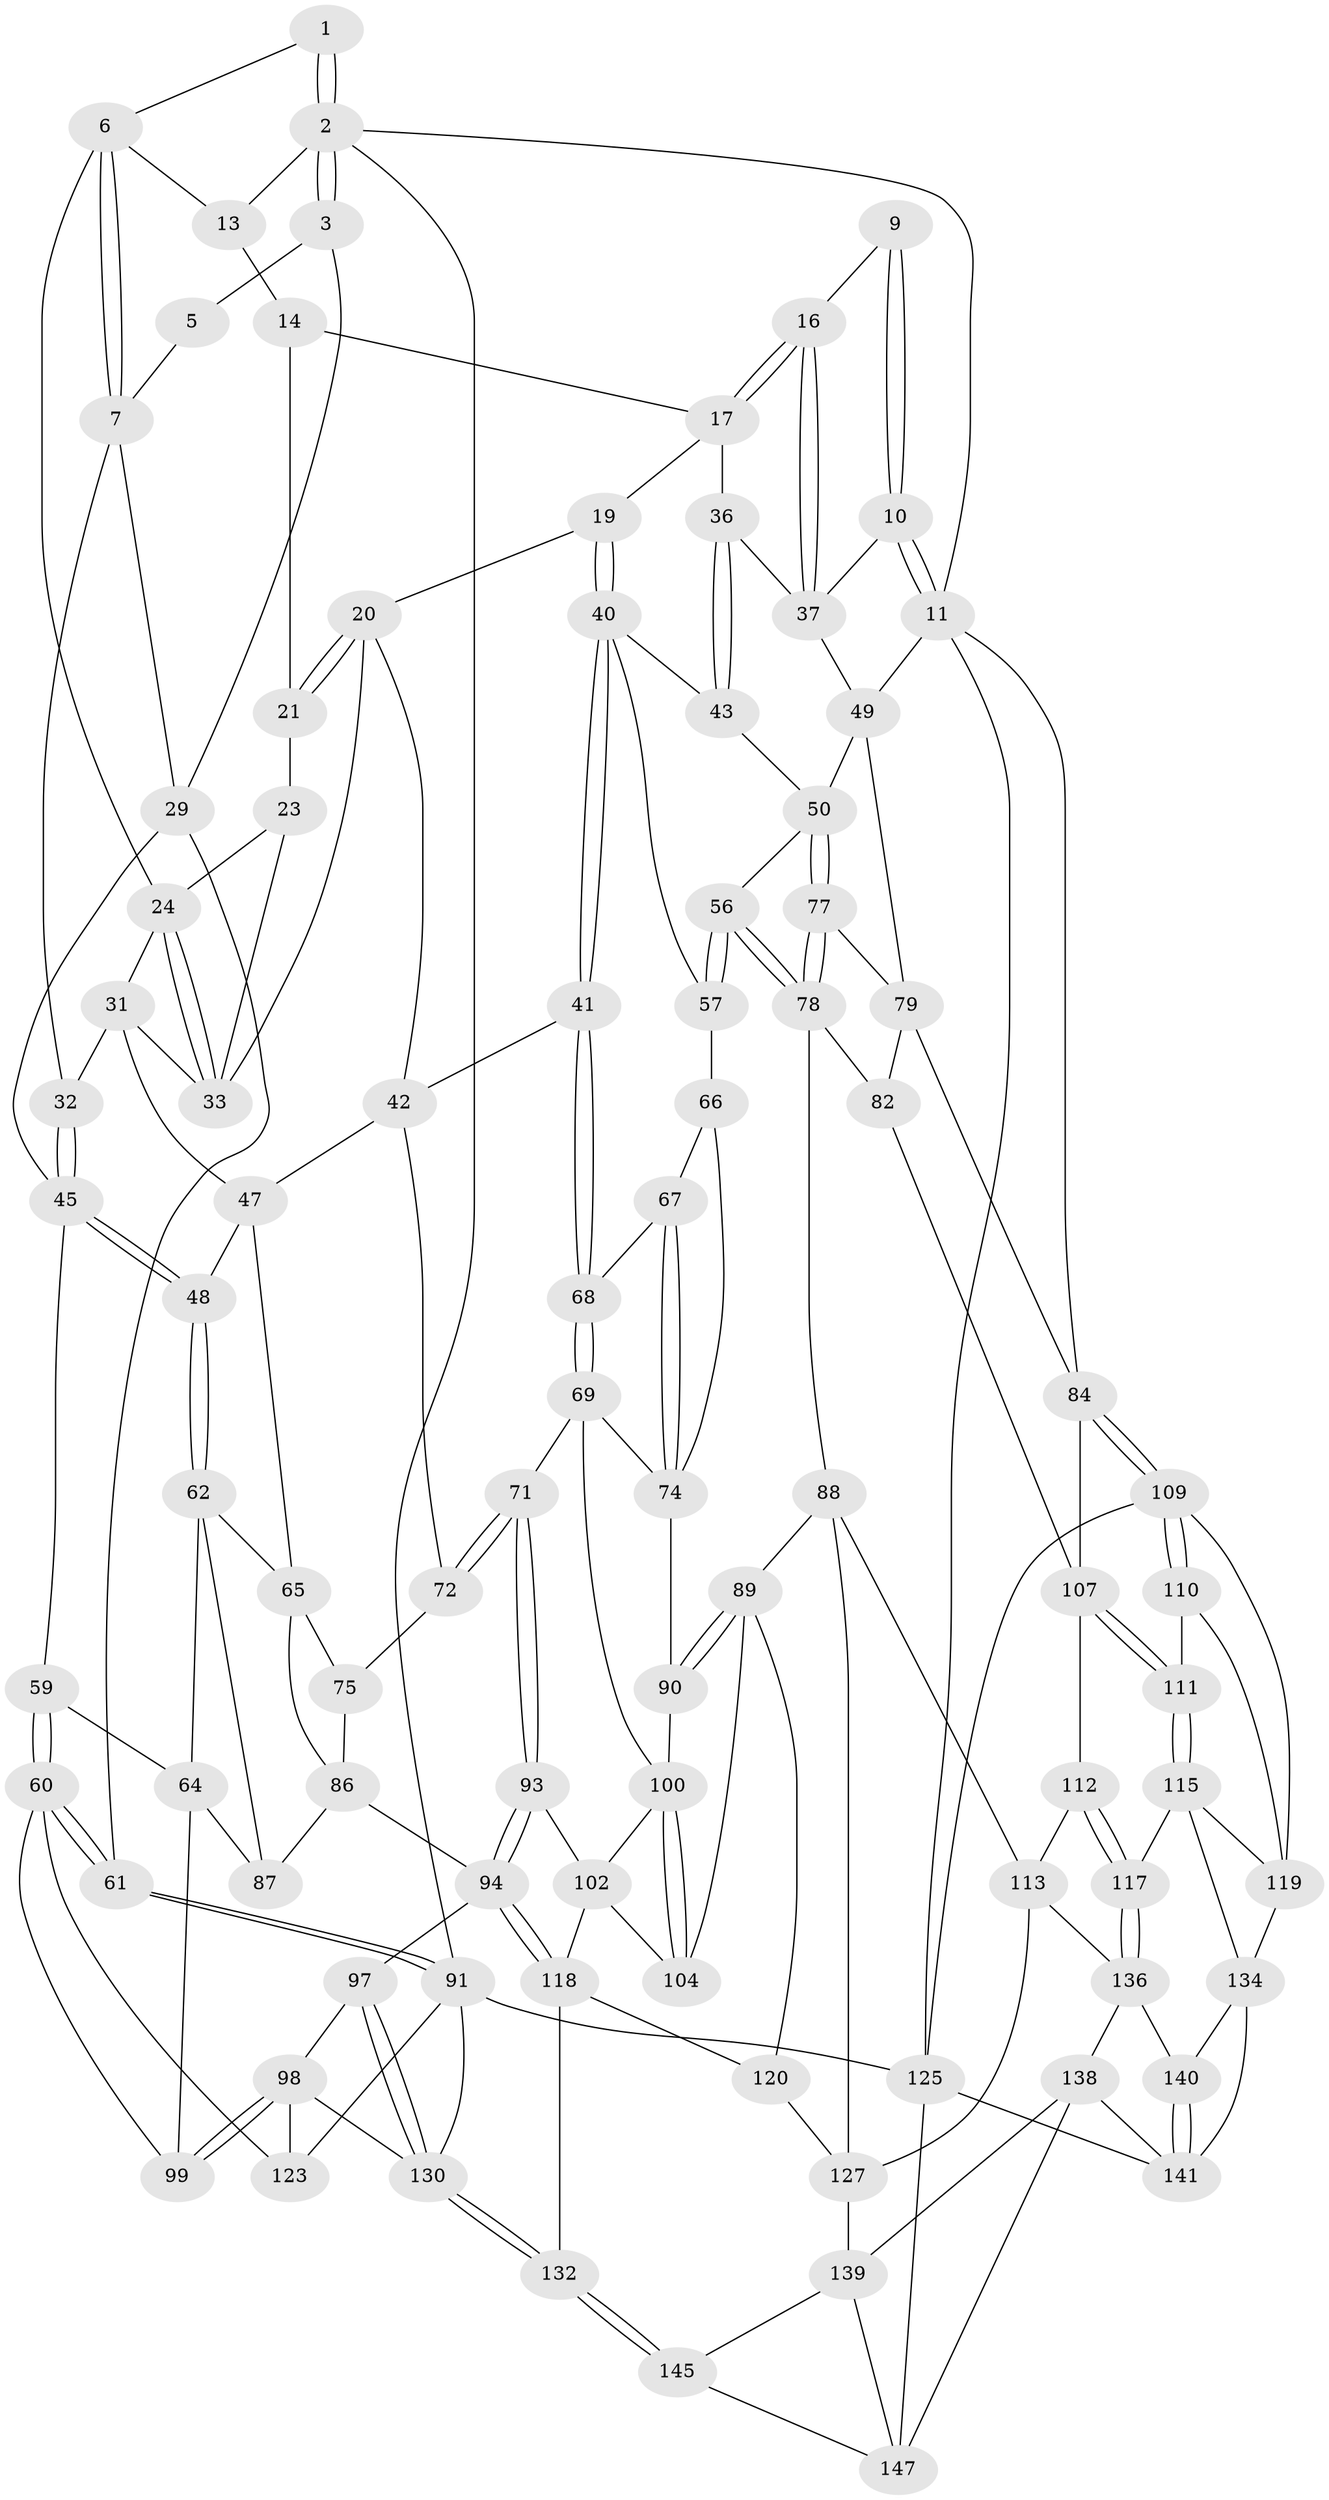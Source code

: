 // Generated by graph-tools (version 1.1) at 2025/52/02/27/25 19:52:35]
// undirected, 92 vertices, 205 edges
graph export_dot {
graph [start="1"]
  node [color=gray90,style=filled];
  1 [pos="+0.10191458242860175+0.04849460134028415"];
  2 [pos="+0+0",super="+12"];
  3 [pos="+0+0",super="+4"];
  5 [pos="+0.059204515911214346+0.06275873834763052",super="+8"];
  6 [pos="+0.13489153827783912+0.055973419172675974",super="+26"];
  7 [pos="+0.07807225937365576+0.13203130888253845",super="+28"];
  9 [pos="+0.9745487061000034+0"];
  10 [pos="+1+0"];
  11 [pos="+1+0",super="+52"];
  13 [pos="+0.22607166222243935+0"];
  14 [pos="+0.527540981573281+0",super="+15"];
  16 [pos="+0.7798410677214621+0.12634174453865657"];
  17 [pos="+0.6139536074347669+0",super="+18"];
  19 [pos="+0.5487184800439829+0.1789700174267349"];
  20 [pos="+0.5255195965808483+0.16071370607854224",super="+38"];
  21 [pos="+0.5222783069747582+0.15623080326362193",super="+22"];
  23 [pos="+0.47065411343373575+0",super="+27"];
  24 [pos="+0.2979508410135287+0.09367033002344992",super="+25"];
  29 [pos="+0+0.25445260798786984",super="+30"];
  31 [pos="+0.1868045664451026+0.22067872217321266",super="+35"];
  32 [pos="+0.14737153721217924+0.2260811963681253"];
  33 [pos="+0.3610171952338038+0.18183112861967704",super="+34"];
  36 [pos="+0.8026599408966351+0.20329174213789392"];
  37 [pos="+0.8041237846115835+0.2029094141098634",super="+39"];
  40 [pos="+0.5641046541984739+0.3239547742136788",super="+44"];
  41 [pos="+0.44356027603572007+0.34993307194785056"];
  42 [pos="+0.42427528129154607+0.34284311704621684",super="+54"];
  43 [pos="+0.6478522942115852+0.3168523329058051"];
  45 [pos="+0.10204941395805708+0.3593967277820134",super="+46"];
  47 [pos="+0.2761961467576713+0.2926846876451472",super="+55"];
  48 [pos="+0.1331211098795203+0.37329244233670644"];
  49 [pos="+0.8432541483498366+0.2332645714170322",super="+53"];
  50 [pos="+0.7539100026741579+0.4176077168921297",super="+51"];
  56 [pos="+0.6408239891267861+0.49984644533798145"];
  57 [pos="+0.6322124937326831+0.49330105106726",super="+58"];
  59 [pos="+0+0.5233518753488575"];
  60 [pos="+0+0.5543632310141816",super="+105"];
  61 [pos="+0+0.5467866662635353"];
  62 [pos="+0.17848742412562368+0.4527042903302264",super="+63"];
  64 [pos="+0.0317585407032467+0.5200957894832754",super="+96"];
  65 [pos="+0.23597627071579694+0.46222035519002586",super="+76"];
  66 [pos="+0.5348353164130911+0.44925435246595585",super="+73"];
  67 [pos="+0.5266587708115293+0.45246395979270104"];
  68 [pos="+0.46361126029792127+0.45041635770254024"];
  69 [pos="+0.4573766184041762+0.5393176955328512",super="+70"];
  71 [pos="+0.4106723404649026+0.5545901941562019"];
  72 [pos="+0.32653072064537225+0.5112469314779869"];
  74 [pos="+0.5422750142765846+0.5109009485809836",super="+80"];
  75 [pos="+0.3140683657944673+0.5118413128924435"];
  77 [pos="+0.7600070206938819+0.4483702553936517"];
  78 [pos="+0.6751017147836106+0.5367666077724269",super="+83"];
  79 [pos="+0.7707763723824699+0.45078325124473423",super="+81"];
  82 [pos="+0.6999960949390656+0.5916474190993098"];
  84 [pos="+1+0.42924421788606687",super="+85"];
  86 [pos="+0.21113809969697714+0.5637936994590804",super="+92"];
  87 [pos="+0.19422682355054394+0.5758137848203864"];
  88 [pos="+0.6611343559643755+0.6299936550073009",super="+114"];
  89 [pos="+0.6233814514396746+0.6383212077980455",super="+103"];
  90 [pos="+0.5316265892573226+0.6013763622217679"];
  91 [pos="+0+1",super="+124"];
  93 [pos="+0.3601900518285229+0.6619081465916458"];
  94 [pos="+0.31720721860868756+0.6959412657995961",super="+95"];
  97 [pos="+0.2630212766875464+0.6983679636243088"];
  98 [pos="+0.17257553437102027+0.6770947056430682",super="+122"];
  99 [pos="+0.16739356793016827+0.6680031642432953"];
  100 [pos="+0.5080649932008232+0.6354859403961896",super="+101"];
  102 [pos="+0.4549105076252054+0.6863923609988196",super="+106"];
  104 [pos="+0.49985689667517064+0.6924950801662965"];
  107 [pos="+0.9458704669700037+0.5791493152923093",super="+108"];
  109 [pos="+1+0.7750102981720208",super="+126"];
  110 [pos="+0.9863258274079607+0.7223321711873865"];
  111 [pos="+0.9437176252379995+0.6685851330386703"];
  112 [pos="+0.8247050848194826+0.7444719445530941"];
  113 [pos="+0.7551853533064985+0.7202040262683659",super="+129"];
  115 [pos="+0.9251346622546631+0.755471252052015",super="+116"];
  117 [pos="+0.8363720671975355+0.7759155239322751"];
  118 [pos="+0.40771461252732777+0.8537348642634692",super="+121"];
  119 [pos="+0.9515028110640088+0.7639750783384699",super="+133"];
  120 [pos="+0.5331513469179464+0.8323579336359987"];
  123 [pos="+0.04153826090959264+0.7019527741740191"];
  125 [pos="+1+1",super="+146"];
  127 [pos="+0.66627619248831+0.7239028557606239",super="+128"];
  130 [pos="+0.0905090620317086+1",super="+131"];
  132 [pos="+0.21294553462498927+1"];
  134 [pos="+0.9149526024926776+0.8846197906464174",super="+135"];
  136 [pos="+0.7328769816646423+0.8423600118267979",super="+137"];
  138 [pos="+0.6820666018555618+0.8827006015754166",super="+142"];
  139 [pos="+0.588352776877578+0.8517320484845005",super="+144"];
  140 [pos="+0.8052793257420183+0.9062555834429461"];
  141 [pos="+0.8059400219998709+0.9606548379592369",super="+143"];
  145 [pos="+0.4110484471298957+1"];
  147 [pos="+0.6802499184320263+1",super="+148"];
  1 -- 2;
  1 -- 2;
  1 -- 6;
  2 -- 3;
  2 -- 3;
  2 -- 91;
  2 -- 11;
  2 -- 13;
  3 -- 5 [weight=2];
  3 -- 29;
  5 -- 7;
  6 -- 7;
  6 -- 7;
  6 -- 13;
  6 -- 24;
  7 -- 32;
  7 -- 29;
  9 -- 10;
  9 -- 10;
  9 -- 16;
  10 -- 11;
  10 -- 11;
  10 -- 37;
  11 -- 125;
  11 -- 49;
  11 -- 84;
  13 -- 14;
  14 -- 17;
  14 -- 21;
  16 -- 17;
  16 -- 17;
  16 -- 37;
  16 -- 37;
  17 -- 19;
  17 -- 36;
  19 -- 20;
  19 -- 40;
  19 -- 40;
  20 -- 21;
  20 -- 21;
  20 -- 42;
  20 -- 33;
  21 -- 23 [weight=2];
  23 -- 24;
  23 -- 33;
  24 -- 33;
  24 -- 33;
  24 -- 31;
  29 -- 61;
  29 -- 45;
  31 -- 32;
  31 -- 47;
  31 -- 33;
  32 -- 45;
  32 -- 45;
  36 -- 37;
  36 -- 43;
  36 -- 43;
  37 -- 49;
  40 -- 41;
  40 -- 41;
  40 -- 43;
  40 -- 57;
  41 -- 42;
  41 -- 68;
  41 -- 68;
  42 -- 72;
  42 -- 47;
  43 -- 50;
  45 -- 48;
  45 -- 48;
  45 -- 59;
  47 -- 48;
  47 -- 65;
  48 -- 62;
  48 -- 62;
  49 -- 50;
  49 -- 79;
  50 -- 77;
  50 -- 77;
  50 -- 56;
  56 -- 57;
  56 -- 57;
  56 -- 78;
  56 -- 78;
  57 -- 66 [weight=2];
  59 -- 60;
  59 -- 60;
  59 -- 64;
  60 -- 61;
  60 -- 61;
  60 -- 123;
  60 -- 99;
  61 -- 91;
  61 -- 91;
  62 -- 65;
  62 -- 64;
  62 -- 87;
  64 -- 99;
  64 -- 87;
  65 -- 75;
  65 -- 86;
  66 -- 67;
  66 -- 74;
  67 -- 68;
  67 -- 74;
  67 -- 74;
  68 -- 69;
  68 -- 69;
  69 -- 100;
  69 -- 71;
  69 -- 74;
  71 -- 72;
  71 -- 72;
  71 -- 93;
  71 -- 93;
  72 -- 75;
  74 -- 90;
  75 -- 86;
  77 -- 78;
  77 -- 78;
  77 -- 79;
  78 -- 88;
  78 -- 82;
  79 -- 82;
  79 -- 84;
  82 -- 107;
  84 -- 109;
  84 -- 109;
  84 -- 107;
  86 -- 87;
  86 -- 94;
  88 -- 89;
  88 -- 113;
  88 -- 127;
  89 -- 90;
  89 -- 90;
  89 -- 104;
  89 -- 120;
  90 -- 100;
  91 -- 125;
  91 -- 123;
  91 -- 130;
  93 -- 94;
  93 -- 94;
  93 -- 102;
  94 -- 118;
  94 -- 118;
  94 -- 97;
  97 -- 98;
  97 -- 130;
  97 -- 130;
  98 -- 99;
  98 -- 99;
  98 -- 123;
  98 -- 130;
  100 -- 104;
  100 -- 104;
  100 -- 102;
  102 -- 104;
  102 -- 118;
  107 -- 111;
  107 -- 111;
  107 -- 112;
  109 -- 110;
  109 -- 110;
  109 -- 125;
  109 -- 119;
  110 -- 111;
  110 -- 119;
  111 -- 115;
  111 -- 115;
  112 -- 113;
  112 -- 117;
  112 -- 117;
  113 -- 136;
  113 -- 127;
  115 -- 119;
  115 -- 117;
  115 -- 134;
  117 -- 136;
  117 -- 136;
  118 -- 120;
  118 -- 132;
  119 -- 134;
  120 -- 127;
  125 -- 147;
  125 -- 141;
  127 -- 139;
  130 -- 132;
  130 -- 132;
  132 -- 145;
  132 -- 145;
  134 -- 141;
  134 -- 140;
  136 -- 138;
  136 -- 140;
  138 -- 139;
  138 -- 147;
  138 -- 141;
  139 -- 145;
  139 -- 147;
  140 -- 141;
  140 -- 141;
  145 -- 147;
}
